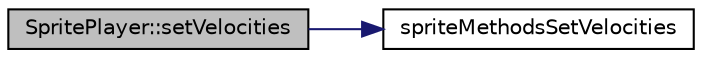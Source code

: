 digraph "SpritePlayer::setVelocities"
{
 // LATEX_PDF_SIZE
  edge [fontname="Helvetica",fontsize="10",labelfontname="Helvetica",labelfontsize="10"];
  node [fontname="Helvetica",fontsize="10",shape=record];
  rankdir="LR";
  Node1 [label="SpritePlayer::setVelocities",height=0.2,width=0.4,color="black", fillcolor="grey75", style="filled", fontcolor="black",tooltip=" "];
  Node1 -> Node2 [color="midnightblue",fontsize="10",style="solid",fontname="Helvetica"];
  Node2 [label="spriteMethodsSetVelocities",height=0.2,width=0.4,color="black", fillcolor="white", style="filled",URL="$_sprite_methods_8cpp.html#a23cdae259828a109013da3c57a2b669e",tooltip=" "];
}

